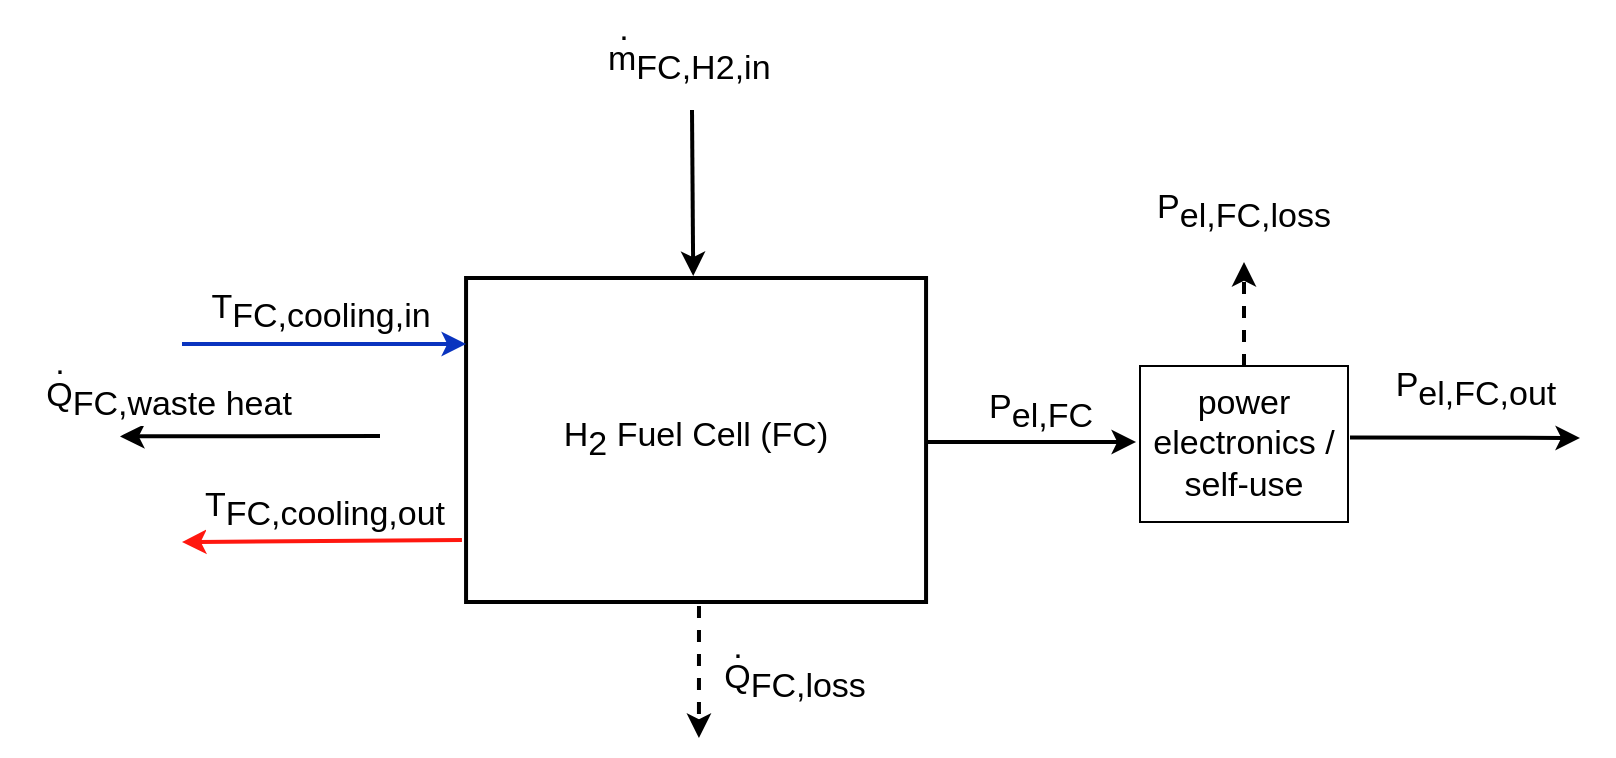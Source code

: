 <mxfile version="20.3.0" type="device"><diagram id="lZtMAotlkgFh4TRdy8GD" name="Seite-1"><mxGraphModel dx="1185" dy="729" grid="1" gridSize="10" guides="1" tooltips="1" connect="1" arrows="1" fold="1" page="1" pageScale="1" pageWidth="827" pageHeight="1169" math="0" shadow="0"><root><mxCell id="0"/><mxCell id="1" parent="0"/><mxCell id="0Lt53XmSsZHqnJwjP2_6-42" value="" style="endArrow=classic;html=1;rounded=0;fontSize=17;strokeWidth=2;dashed=1;" parent="1" edge="1"><mxGeometry width="50" height="50" relative="1" as="geometry"><mxPoint x="369.5" y="428" as="sourcePoint"/><mxPoint x="369.47" y="518" as="targetPoint"/></mxGeometry></mxCell><mxCell id="0Lt53XmSsZHqnJwjP2_6-43" value="Q&lt;sub style=&quot;font-size: 17px;&quot;&gt;FC,loss&lt;/sub&gt;" style="edgeLabel;html=1;align=center;verticalAlign=middle;resizable=0;points=[];fontSize=17;" parent="0Lt53XmSsZHqnJwjP2_6-42" vertex="1" connectable="0"><mxGeometry x="-0.447" y="-1" relative="1" as="geometry"><mxPoint x="48" y="37" as="offset"/></mxGeometry></mxCell><mxCell id="0Lt53XmSsZHqnJwjP2_6-31" value="&lt;font style=&quot;font-size: 17px;&quot;&gt;H&lt;sub style=&quot;font-size: 17px;&quot;&gt;2&lt;/sub&gt; Fuel Cell (FC)&lt;/font&gt;" style="rounded=0;whiteSpace=wrap;html=1;strokeWidth=2;fillColor=#FFFFFF;fontSize=17;" parent="1" vertex="1"><mxGeometry x="253.03" y="288" width="230" height="162" as="geometry"/></mxCell><mxCell id="0Lt53XmSsZHqnJwjP2_6-49" value=".&lt;br style=&quot;font-size: 17px;&quot;&gt;" style="text;html=1;strokeColor=none;fillColor=none;align=center;verticalAlign=middle;whiteSpace=wrap;rounded=0;fontSize=17;" parent="1" vertex="1"><mxGeometry x="20" y="316.2" width="60" height="30" as="geometry"/></mxCell><mxCell id="0Lt53XmSsZHqnJwjP2_6-46" value="Q&lt;sub style=&quot;font-size: 17px;&quot;&gt;FC,waste heat&lt;/sub&gt;" style="endArrow=classic;html=1;rounded=0;strokeColor=#000000;fontSize=17;strokeWidth=2;" parent="1" edge="1"><mxGeometry x="0.625" y="-18" width="50" height="50" relative="1" as="geometry"><mxPoint x="210" y="367" as="sourcePoint"/><mxPoint x="80" y="367.2" as="targetPoint"/><mxPoint as="offset"/></mxGeometry></mxCell><mxCell id="0Lt53XmSsZHqnJwjP2_6-53" value="" style="endArrow=classic;html=1;rounded=0;fontSize=17;entryX=-0.009;entryY=0.171;entryDx=0;entryDy=0;entryPerimeter=0;fillColor=#dae8fc;strokeColor=#0A34BF;strokeWidth=2;" parent="1" edge="1"><mxGeometry width="50" height="50" relative="1" as="geometry"><mxPoint x="111" y="321" as="sourcePoint"/><mxPoint x="253.03" y="321" as="targetPoint"/></mxGeometry></mxCell><mxCell id="0Lt53XmSsZHqnJwjP2_6-54" value="T&lt;sub style=&quot;font-size: 17px;&quot;&gt;FC,cooling,in&lt;/sub&gt;" style="edgeLabel;html=1;align=center;verticalAlign=middle;resizable=0;points=[];fontSize=17;" parent="0Lt53XmSsZHqnJwjP2_6-53" vertex="1" connectable="0"><mxGeometry x="-0.447" y="-1" relative="1" as="geometry"><mxPoint x="29" y="-17" as="offset"/></mxGeometry></mxCell><mxCell id="0Lt53XmSsZHqnJwjP2_6-55" value="" style="endArrow=classic;html=1;rounded=0;fontSize=17;strokeColor=#FF170F;strokeWidth=2;" parent="1" edge="1"><mxGeometry width="50" height="50" relative="1" as="geometry"><mxPoint x="250.96" y="419" as="sourcePoint"/><mxPoint x="111" y="420" as="targetPoint"/></mxGeometry></mxCell><mxCell id="0Lt53XmSsZHqnJwjP2_6-56" value="T&lt;sub style=&quot;font-size: 17px;&quot;&gt;FC,cooling,out&lt;/sub&gt;" style="edgeLabel;html=1;align=center;verticalAlign=middle;resizable=0;points=[];fontSize=17;" parent="0Lt53XmSsZHqnJwjP2_6-55" vertex="1" connectable="0"><mxGeometry x="-0.447" y="-1" relative="1" as="geometry"><mxPoint x="-31" y="-15" as="offset"/></mxGeometry></mxCell><mxCell id="0Lt53XmSsZHqnJwjP2_6-66" value=".&lt;br style=&quot;font-size: 17px;&quot;&gt;" style="text;html=1;strokeColor=none;fillColor=none;align=center;verticalAlign=middle;whiteSpace=wrap;rounded=0;fontSize=17;" parent="1" vertex="1"><mxGeometry x="359" y="458" width="60" height="30" as="geometry"/></mxCell><mxCell id="9B9aA9WujrgHKCgmpcFo-3" value="&lt;font style=&quot;font-size: 17px;&quot;&gt;&lt;span style=&quot;font-size: 17px; color: rgb(0, 0, 0); font-family: Helvetica; font-style: normal; font-variant-ligatures: normal; font-variant-caps: normal; font-weight: 400; letter-spacing: normal; orphans: 2; text-align: center; text-indent: 0px; text-transform: none; widows: 2; word-spacing: 0px; -webkit-text-stroke-width: 0px; background-color: rgb(255, 255, 255); text-decoration-thickness: initial; text-decoration-style: initial; text-decoration-color: initial; float: none; display: inline !important;&quot;&gt;m&lt;/span&gt;&lt;span style=&quot;color: rgb(0, 0, 0); font-family: Helvetica; font-style: normal; font-variant-ligatures: normal; font-variant-caps: normal; font-weight: 400; letter-spacing: normal; orphans: 2; text-align: center; text-indent: 0px; text-transform: none; widows: 2; word-spacing: 0px; -webkit-text-stroke-width: 0px; text-decoration-thickness: initial; text-decoration-style: initial; text-decoration-color: initial; font-size: 17px;&quot;&gt;&lt;sub style=&quot;font-size: 17px;&quot;&gt;&lt;span style=&quot;font-size: 17px;&quot;&gt;FC,H&lt;/span&gt;&lt;font style=&quot;font-size: 17px;&quot;&gt;2&lt;/font&gt;&lt;span style=&quot;font-size: 17px;&quot;&gt;,in&lt;/span&gt;&lt;/sub&gt;&lt;/span&gt;&lt;/font&gt;" style="text;whiteSpace=wrap;html=1;fontSize=17;" parent="1" vertex="1"><mxGeometry x="322" y="162" width="90" height="50" as="geometry"/></mxCell><mxCell id="9B9aA9WujrgHKCgmpcFo-5" value="" style="endArrow=classic;html=1;rounded=0;strokeColor=#000000;strokeWidth=2;fontSize=17;entryX=0.5;entryY=0;entryDx=0;entryDy=0;" parent="1" edge="1"><mxGeometry width="50" height="50" relative="1" as="geometry"><mxPoint x="366" y="204" as="sourcePoint"/><mxPoint x="366.61" y="287.0" as="targetPoint"/><Array as="points"/></mxGeometry></mxCell><mxCell id="9B9aA9WujrgHKCgmpcFo-14" value="&lt;span style=&quot;color: rgb(0, 0, 0); font-size: 17px;&quot;&gt;power electronics / self-use&lt;/span&gt;" style="rounded=0;whiteSpace=wrap;html=1;fontSize=17;fontColor=#FF4A4A;" parent="1" vertex="1"><mxGeometry x="590" y="332" width="104" height="78" as="geometry"/></mxCell><mxCell id="9B9aA9WujrgHKCgmpcFo-27" value="" style="endArrow=classic;html=1;rounded=0;fontSize=17;strokeWidth=2;" parent="1" edge="1"><mxGeometry width="50" height="50" relative="1" as="geometry"><mxPoint x="695.0" y="367.72" as="sourcePoint"/><mxPoint x="810" y="368" as="targetPoint"/></mxGeometry></mxCell><mxCell id="9B9aA9WujrgHKCgmpcFo-30" value="" style="endArrow=classic;html=1;rounded=0;strokeColor=#000000;strokeWidth=2;fontSize=17;exitX=0.5;exitY=0;exitDx=0;exitDy=0;dashed=1;" parent="1" source="9B9aA9WujrgHKCgmpcFo-14" edge="1"><mxGeometry width="50" height="50" relative="1" as="geometry"><mxPoint x="527" y="236" as="sourcePoint"/><mxPoint x="642" y="280" as="targetPoint"/></mxGeometry></mxCell><mxCell id="9B9aA9WujrgHKCgmpcFo-31" value="P&lt;sub style=&quot;font-size: 17px;&quot;&gt;el,FC,loss&lt;/sub&gt;" style="text;html=1;strokeColor=none;fillColor=none;align=center;verticalAlign=middle;whiteSpace=wrap;rounded=0;fontSize=17;" parent="1" vertex="1"><mxGeometry x="573" y="240" width="138" height="30" as="geometry"/></mxCell><mxCell id="9B9aA9WujrgHKCgmpcFo-32" value="" style="endArrow=classic;html=1;rounded=0;fontSize=17;strokeWidth=2;entryX=-0.019;entryY=0.487;entryDx=0;entryDy=0;entryPerimeter=0;" parent="1" target="9B9aA9WujrgHKCgmpcFo-14" edge="1"><mxGeometry width="50" height="50" relative="1" as="geometry"><mxPoint x="483.03" y="370.06" as="sourcePoint"/><mxPoint x="580" y="389" as="targetPoint"/></mxGeometry></mxCell><mxCell id="MgbWIRS_vQSzYUhitBRy-1" value="&lt;font style=&quot;font-size: 17px;&quot;&gt;&lt;span style=&quot;font-size: 17px;&quot;&gt;P&lt;/span&gt;&lt;sub style=&quot;font-size: 17px;&quot;&gt;&lt;font style=&quot;font-size: 17px;&quot;&gt;el,FC&lt;/font&gt;&lt;/sub&gt;&lt;/font&gt;" style="edgeLabel;html=1;align=center;verticalAlign=middle;resizable=0;points=[];fontSize=17;" vertex="1" connectable="0" parent="9B9aA9WujrgHKCgmpcFo-32"><mxGeometry x="0.145" y="1" relative="1" as="geometry"><mxPoint x="-3" y="-14" as="offset"/></mxGeometry></mxCell><mxCell id="0Lt53XmSsZHqnJwjP2_6-50" value=".&lt;br style=&quot;font-size: 17px;&quot;&gt;" style="text;html=1;strokeColor=none;fillColor=none;align=center;verticalAlign=middle;whiteSpace=wrap;rounded=0;fontSize=17;" parent="1" vertex="1"><mxGeometry x="302" y="149" width="60" height="30" as="geometry"/></mxCell><mxCell id="MgbWIRS_vQSzYUhitBRy-2" value="P&lt;sub style=&quot;font-size: 17px;&quot;&gt;el,FC,out&lt;/sub&gt;" style="text;html=1;strokeColor=none;fillColor=none;align=center;verticalAlign=middle;whiteSpace=wrap;rounded=0;fontSize=17;" vertex="1" parent="1"><mxGeometry x="689" y="329" width="138" height="30" as="geometry"/></mxCell></root></mxGraphModel></diagram></mxfile>